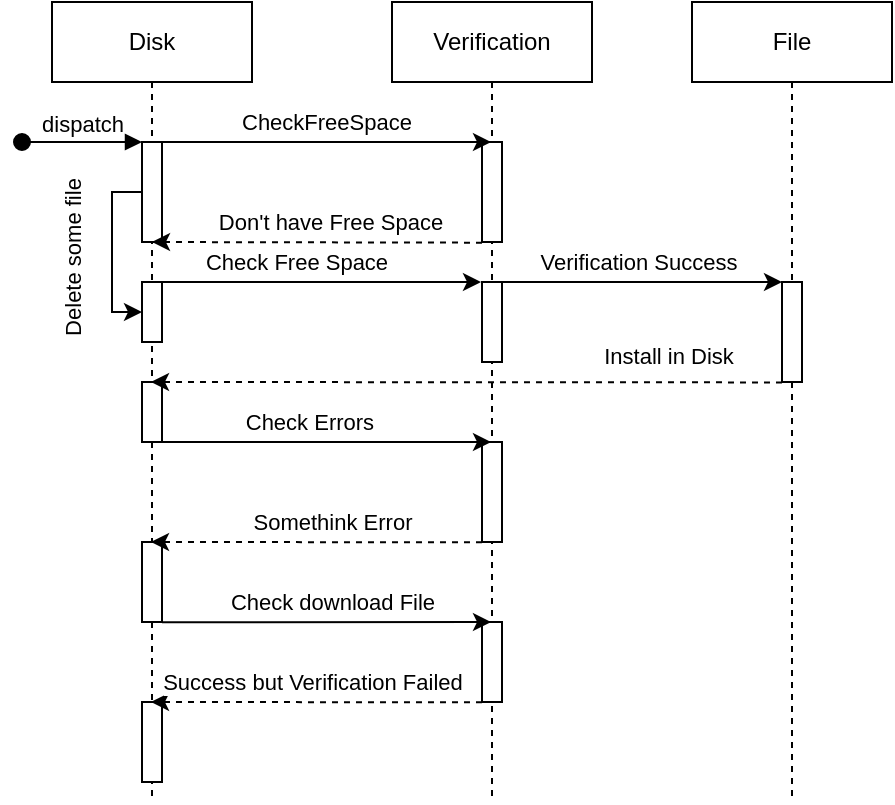 <mxfile version="21.7.4" type="device">
  <diagram name="Page-1" id="2YBvvXClWsGukQMizWep">
    <mxGraphModel dx="807" dy="777" grid="1" gridSize="10" guides="1" tooltips="1" connect="1" arrows="1" fold="1" page="1" pageScale="1" pageWidth="850" pageHeight="1100" math="0" shadow="0">
      <root>
        <mxCell id="0" />
        <mxCell id="1" parent="0" />
        <mxCell id="aM9ryv3xv72pqoxQDRHE-1" value="Disk" style="shape=umlLifeline;perimeter=lifelinePerimeter;whiteSpace=wrap;html=1;container=0;dropTarget=0;collapsible=0;recursiveResize=0;outlineConnect=0;portConstraint=eastwest;newEdgeStyle={&quot;edgeStyle&quot;:&quot;elbowEdgeStyle&quot;,&quot;elbow&quot;:&quot;vertical&quot;,&quot;curved&quot;:0,&quot;rounded&quot;:0};" parent="1" vertex="1">
          <mxGeometry x="40" y="40" width="100" height="400" as="geometry" />
        </mxCell>
        <mxCell id="aM9ryv3xv72pqoxQDRHE-3" value="dispatch" style="html=1;verticalAlign=bottom;startArrow=oval;endArrow=block;startSize=8;edgeStyle=elbowEdgeStyle;elbow=vertical;curved=0;rounded=0;" parent="aM9ryv3xv72pqoxQDRHE-1" edge="1">
          <mxGeometry relative="1" as="geometry">
            <mxPoint x="-15" y="70" as="sourcePoint" />
            <mxPoint x="45" y="70" as="targetPoint" />
          </mxGeometry>
        </mxCell>
        <mxCell id="vBxB2TWm_DLFSt-oETAt-39" style="edgeStyle=elbowEdgeStyle;rounded=0;orthogonalLoop=1;jettySize=auto;html=1;elbow=vertical;curved=0;" parent="aM9ryv3xv72pqoxQDRHE-1" source="vBxB2TWm_DLFSt-oETAt-6" target="vBxB2TWm_DLFSt-oETAt-38" edge="1">
          <mxGeometry relative="1" as="geometry">
            <Array as="points">
              <mxPoint x="30" y="130" />
            </Array>
          </mxGeometry>
        </mxCell>
        <mxCell id="vBxB2TWm_DLFSt-oETAt-40" value="Delete some file" style="edgeLabel;html=1;align=center;verticalAlign=middle;resizable=0;points=[];rotation=-90;" parent="vBxB2TWm_DLFSt-oETAt-39" vertex="1" connectable="0">
          <mxGeometry x="0.07" y="-1" relative="1" as="geometry">
            <mxPoint x="-19" as="offset" />
          </mxGeometry>
        </mxCell>
        <mxCell id="vBxB2TWm_DLFSt-oETAt-6" value="" style="html=1;points=[];perimeter=orthogonalPerimeter;outlineConnect=0;targetShapes=umlLifeline;portConstraint=eastwest;newEdgeStyle={&quot;edgeStyle&quot;:&quot;elbowEdgeStyle&quot;,&quot;elbow&quot;:&quot;vertical&quot;,&quot;curved&quot;:0,&quot;rounded&quot;:0};" parent="aM9ryv3xv72pqoxQDRHE-1" vertex="1">
          <mxGeometry x="45" y="70" width="10" height="50" as="geometry" />
        </mxCell>
        <mxCell id="vBxB2TWm_DLFSt-oETAt-15" value="" style="html=1;points=[];perimeter=orthogonalPerimeter;outlineConnect=0;targetShapes=umlLifeline;portConstraint=eastwest;newEdgeStyle={&quot;edgeStyle&quot;:&quot;elbowEdgeStyle&quot;,&quot;elbow&quot;:&quot;vertical&quot;,&quot;curved&quot;:0,&quot;rounded&quot;:0};" parent="aM9ryv3xv72pqoxQDRHE-1" vertex="1">
          <mxGeometry x="45" y="190" width="10" height="30" as="geometry" />
        </mxCell>
        <mxCell id="vBxB2TWm_DLFSt-oETAt-19" value="" style="html=1;points=[];perimeter=orthogonalPerimeter;outlineConnect=0;targetShapes=umlLifeline;portConstraint=eastwest;newEdgeStyle={&quot;edgeStyle&quot;:&quot;elbowEdgeStyle&quot;,&quot;elbow&quot;:&quot;vertical&quot;,&quot;curved&quot;:0,&quot;rounded&quot;:0};" parent="aM9ryv3xv72pqoxQDRHE-1" vertex="1">
          <mxGeometry x="45" y="270" width="10" height="40" as="geometry" />
        </mxCell>
        <mxCell id="vBxB2TWm_DLFSt-oETAt-28" value="" style="html=1;points=[];perimeter=orthogonalPerimeter;outlineConnect=0;targetShapes=umlLifeline;portConstraint=eastwest;newEdgeStyle={&quot;edgeStyle&quot;:&quot;elbowEdgeStyle&quot;,&quot;elbow&quot;:&quot;vertical&quot;,&quot;curved&quot;:0,&quot;rounded&quot;:0};" parent="aM9ryv3xv72pqoxQDRHE-1" vertex="1">
          <mxGeometry x="45" y="350" width="10" height="40" as="geometry" />
        </mxCell>
        <mxCell id="vBxB2TWm_DLFSt-oETAt-38" value="" style="html=1;points=[];perimeter=orthogonalPerimeter;outlineConnect=0;targetShapes=umlLifeline;portConstraint=eastwest;newEdgeStyle={&quot;edgeStyle&quot;:&quot;elbowEdgeStyle&quot;,&quot;elbow&quot;:&quot;vertical&quot;,&quot;curved&quot;:0,&quot;rounded&quot;:0};" parent="aM9ryv3xv72pqoxQDRHE-1" vertex="1">
          <mxGeometry x="45" y="140" width="10" height="30" as="geometry" />
        </mxCell>
        <mxCell id="aM9ryv3xv72pqoxQDRHE-5" value="File" style="shape=umlLifeline;perimeter=lifelinePerimeter;whiteSpace=wrap;html=1;container=0;dropTarget=0;collapsible=0;recursiveResize=0;outlineConnect=0;portConstraint=eastwest;newEdgeStyle={&quot;edgeStyle&quot;:&quot;elbowEdgeStyle&quot;,&quot;elbow&quot;:&quot;vertical&quot;,&quot;curved&quot;:0,&quot;rounded&quot;:0};" parent="1" vertex="1">
          <mxGeometry x="360" y="40" width="100" height="400" as="geometry" />
        </mxCell>
        <mxCell id="aM9ryv3xv72pqoxQDRHE-6" value="" style="html=1;points=[];perimeter=orthogonalPerimeter;outlineConnect=0;targetShapes=umlLifeline;portConstraint=eastwest;newEdgeStyle={&quot;edgeStyle&quot;:&quot;elbowEdgeStyle&quot;,&quot;elbow&quot;:&quot;vertical&quot;,&quot;curved&quot;:0,&quot;rounded&quot;:0};" parent="aM9ryv3xv72pqoxQDRHE-5" vertex="1">
          <mxGeometry x="45" y="140" width="10" height="50" as="geometry" />
        </mxCell>
        <mxCell id="vBxB2TWm_DLFSt-oETAt-1" value="Verification" style="shape=umlLifeline;perimeter=lifelinePerimeter;whiteSpace=wrap;html=1;container=0;dropTarget=0;collapsible=0;recursiveResize=0;outlineConnect=0;portConstraint=eastwest;newEdgeStyle={&quot;edgeStyle&quot;:&quot;elbowEdgeStyle&quot;,&quot;elbow&quot;:&quot;vertical&quot;,&quot;curved&quot;:0,&quot;rounded&quot;:0};" parent="1" vertex="1">
          <mxGeometry x="210" y="40" width="100" height="400" as="geometry" />
        </mxCell>
        <mxCell id="vBxB2TWm_DLFSt-oETAt-2" value="" style="html=1;points=[];perimeter=orthogonalPerimeter;outlineConnect=0;targetShapes=umlLifeline;portConstraint=eastwest;newEdgeStyle={&quot;edgeStyle&quot;:&quot;elbowEdgeStyle&quot;,&quot;elbow&quot;:&quot;vertical&quot;,&quot;curved&quot;:0,&quot;rounded&quot;:0};" parent="vBxB2TWm_DLFSt-oETAt-1" vertex="1">
          <mxGeometry x="45" y="70" width="10" height="50" as="geometry" />
        </mxCell>
        <mxCell id="vBxB2TWm_DLFSt-oETAt-16" value="" style="html=1;points=[];perimeter=orthogonalPerimeter;outlineConnect=0;targetShapes=umlLifeline;portConstraint=eastwest;newEdgeStyle={&quot;edgeStyle&quot;:&quot;elbowEdgeStyle&quot;,&quot;elbow&quot;:&quot;vertical&quot;,&quot;curved&quot;:0,&quot;rounded&quot;:0};" parent="vBxB2TWm_DLFSt-oETAt-1" vertex="1">
          <mxGeometry x="45" y="220" width="10" height="50" as="geometry" />
        </mxCell>
        <mxCell id="vBxB2TWm_DLFSt-oETAt-22" value="" style="html=1;points=[];perimeter=orthogonalPerimeter;outlineConnect=0;targetShapes=umlLifeline;portConstraint=eastwest;newEdgeStyle={&quot;edgeStyle&quot;:&quot;elbowEdgeStyle&quot;,&quot;elbow&quot;:&quot;vertical&quot;,&quot;curved&quot;:0,&quot;rounded&quot;:0};" parent="vBxB2TWm_DLFSt-oETAt-1" vertex="1">
          <mxGeometry x="45" y="310" width="10" height="40" as="geometry" />
        </mxCell>
        <mxCell id="vBxB2TWm_DLFSt-oETAt-41" value="" style="html=1;points=[];perimeter=orthogonalPerimeter;outlineConnect=0;targetShapes=umlLifeline;portConstraint=eastwest;newEdgeStyle={&quot;edgeStyle&quot;:&quot;elbowEdgeStyle&quot;,&quot;elbow&quot;:&quot;vertical&quot;,&quot;curved&quot;:0,&quot;rounded&quot;:0};" parent="vBxB2TWm_DLFSt-oETAt-1" vertex="1">
          <mxGeometry x="45" y="140" width="10" height="40" as="geometry" />
        </mxCell>
        <mxCell id="vBxB2TWm_DLFSt-oETAt-4" style="edgeStyle=elbowEdgeStyle;rounded=0;orthogonalLoop=1;jettySize=auto;html=1;elbow=vertical;curved=0;" parent="1" target="vBxB2TWm_DLFSt-oETAt-1" edge="1">
          <mxGeometry relative="1" as="geometry">
            <mxPoint x="90.5" y="110" as="sourcePoint" />
            <mxPoint x="250" y="110" as="targetPoint" />
          </mxGeometry>
        </mxCell>
        <mxCell id="vBxB2TWm_DLFSt-oETAt-5" value="CheckFreeSpace" style="edgeLabel;html=1;align=center;verticalAlign=middle;resizable=0;points=[];" parent="vBxB2TWm_DLFSt-oETAt-4" vertex="1" connectable="0">
          <mxGeometry x="0.444" y="2" relative="1" as="geometry">
            <mxPoint x="-36" y="-8" as="offset" />
          </mxGeometry>
        </mxCell>
        <mxCell id="vBxB2TWm_DLFSt-oETAt-10" style="edgeStyle=elbowEdgeStyle;rounded=0;orthogonalLoop=1;jettySize=auto;html=1;elbow=horizontal;curved=0;" parent="1" target="aM9ryv3xv72pqoxQDRHE-6" edge="1">
          <mxGeometry relative="1" as="geometry">
            <mxPoint x="265.0" y="180" as="sourcePoint" />
            <mxPoint x="400" y="180" as="targetPoint" />
            <Array as="points">
              <mxPoint x="340" y="180" />
            </Array>
          </mxGeometry>
        </mxCell>
        <mxCell id="vBxB2TWm_DLFSt-oETAt-11" value="Verification Success" style="edgeLabel;html=1;align=center;verticalAlign=middle;resizable=0;points=[];" parent="vBxB2TWm_DLFSt-oETAt-10" vertex="1" connectable="0">
          <mxGeometry x="0.115" y="1" relative="1" as="geometry">
            <mxPoint x="-10" y="-9" as="offset" />
          </mxGeometry>
        </mxCell>
        <mxCell id="vBxB2TWm_DLFSt-oETAt-13" style="edgeStyle=elbowEdgeStyle;rounded=0;orthogonalLoop=1;jettySize=auto;html=1;elbow=vertical;curved=0;dashed=1;" parent="1" edge="1">
          <mxGeometry relative="1" as="geometry">
            <mxPoint x="405.0" y="230.207" as="sourcePoint" />
            <mxPoint x="89.5" y="230" as="targetPoint" />
          </mxGeometry>
        </mxCell>
        <mxCell id="vBxB2TWm_DLFSt-oETAt-17" style="edgeStyle=elbowEdgeStyle;rounded=0;orthogonalLoop=1;jettySize=auto;html=1;elbow=horizontal;curved=0;" parent="1" edge="1">
          <mxGeometry relative="1" as="geometry">
            <mxPoint x="95" y="260" as="sourcePoint" />
            <mxPoint x="259.5" y="260" as="targetPoint" />
          </mxGeometry>
        </mxCell>
        <mxCell id="vBxB2TWm_DLFSt-oETAt-18" value="Check Errors&amp;nbsp;" style="edgeLabel;html=1;align=center;verticalAlign=middle;resizable=0;points=[];" parent="vBxB2TWm_DLFSt-oETAt-17" vertex="1" connectable="0">
          <mxGeometry x="0.277" relative="1" as="geometry">
            <mxPoint x="-30" y="-10" as="offset" />
          </mxGeometry>
        </mxCell>
        <mxCell id="vBxB2TWm_DLFSt-oETAt-20" style="edgeStyle=elbowEdgeStyle;rounded=0;orthogonalLoop=1;jettySize=auto;html=1;elbow=vertical;curved=0;dashed=1;" parent="1" edge="1">
          <mxGeometry relative="1" as="geometry">
            <mxPoint x="255" y="310.14" as="sourcePoint" />
            <mxPoint x="89.5" y="310.14" as="targetPoint" />
          </mxGeometry>
        </mxCell>
        <mxCell id="vBxB2TWm_DLFSt-oETAt-21" value="Somethink Error" style="edgeLabel;html=1;align=center;verticalAlign=middle;resizable=0;points=[];" parent="vBxB2TWm_DLFSt-oETAt-20" vertex="1" connectable="0">
          <mxGeometry x="-0.178" relative="1" as="geometry">
            <mxPoint x="-7" y="-10" as="offset" />
          </mxGeometry>
        </mxCell>
        <mxCell id="vBxB2TWm_DLFSt-oETAt-23" style="edgeStyle=elbowEdgeStyle;rounded=0;orthogonalLoop=1;jettySize=auto;html=1;elbow=vertical;curved=0;" parent="1" edge="1">
          <mxGeometry relative="1" as="geometry">
            <mxPoint x="95" y="350.14" as="sourcePoint" />
            <mxPoint x="259.5" y="350.14" as="targetPoint" />
          </mxGeometry>
        </mxCell>
        <mxCell id="vBxB2TWm_DLFSt-oETAt-24" value="Check download File" style="edgeLabel;html=1;align=center;verticalAlign=middle;resizable=0;points=[];" parent="vBxB2TWm_DLFSt-oETAt-23" vertex="1" connectable="0">
          <mxGeometry x="0.41" y="1" relative="1" as="geometry">
            <mxPoint x="-31" y="-9" as="offset" />
          </mxGeometry>
        </mxCell>
        <mxCell id="vBxB2TWm_DLFSt-oETAt-29" style="edgeStyle=elbowEdgeStyle;rounded=0;orthogonalLoop=1;jettySize=auto;html=1;elbow=vertical;curved=0;dashed=1;" parent="1" edge="1">
          <mxGeometry relative="1" as="geometry">
            <mxPoint x="255" y="390.14" as="sourcePoint" />
            <mxPoint x="89.5" y="390.14" as="targetPoint" />
          </mxGeometry>
        </mxCell>
        <mxCell id="vBxB2TWm_DLFSt-oETAt-30" value="Success but Verification Failed" style="edgeLabel;html=1;align=center;verticalAlign=middle;resizable=0;points=[];" parent="vBxB2TWm_DLFSt-oETAt-29" vertex="1" connectable="0">
          <mxGeometry x="0.16" relative="1" as="geometry">
            <mxPoint x="11" y="-10" as="offset" />
          </mxGeometry>
        </mxCell>
        <mxCell id="vBxB2TWm_DLFSt-oETAt-33" style="edgeStyle=elbowEdgeStyle;rounded=0;orthogonalLoop=1;jettySize=auto;html=1;elbow=vertical;curved=0;dashed=1;" parent="1" edge="1">
          <mxGeometry relative="1" as="geometry">
            <mxPoint x="255" y="160.333" as="sourcePoint" />
            <mxPoint x="90" y="160" as="targetPoint" />
          </mxGeometry>
        </mxCell>
        <mxCell id="vBxB2TWm_DLFSt-oETAt-34" value="Don&#39;t have Free Space" style="edgeLabel;html=1;align=center;verticalAlign=middle;resizable=0;points=[];" parent="vBxB2TWm_DLFSt-oETAt-33" vertex="1" connectable="0">
          <mxGeometry x="-0.067" y="-3" relative="1" as="geometry">
            <mxPoint y="-7" as="offset" />
          </mxGeometry>
        </mxCell>
        <mxCell id="vBxB2TWm_DLFSt-oETAt-36" value="" style="edgeStyle=elbowEdgeStyle;rounded=0;orthogonalLoop=1;jettySize=auto;html=1;elbow=vertical;curved=0;dashed=1;" parent="1" edge="1">
          <mxGeometry relative="1" as="geometry">
            <mxPoint x="405" y="230" as="sourcePoint" />
            <mxPoint x="405.0" y="230.207" as="targetPoint" />
          </mxGeometry>
        </mxCell>
        <mxCell id="vBxB2TWm_DLFSt-oETAt-37" value="Install in Disk" style="edgeLabel;html=1;align=center;verticalAlign=middle;resizable=0;points=[];" parent="vBxB2TWm_DLFSt-oETAt-36" vertex="1" connectable="0">
          <mxGeometry x="-0.366" y="-2" relative="1" as="geometry">
            <mxPoint x="-55" y="-13" as="offset" />
          </mxGeometry>
        </mxCell>
        <mxCell id="vBxB2TWm_DLFSt-oETAt-43" style="edgeStyle=elbowEdgeStyle;rounded=0;orthogonalLoop=1;jettySize=auto;html=1;elbow=vertical;curved=0;" parent="1" edge="1">
          <mxGeometry relative="1" as="geometry">
            <mxPoint x="90" y="180.004" as="sourcePoint" />
            <mxPoint x="254.5" y="180.004" as="targetPoint" />
          </mxGeometry>
        </mxCell>
        <mxCell id="vBxB2TWm_DLFSt-oETAt-44" value="Check Free Space" style="edgeLabel;html=1;align=center;verticalAlign=middle;resizable=0;points=[];" parent="vBxB2TWm_DLFSt-oETAt-43" vertex="1" connectable="0">
          <mxGeometry x="-0.129" y="1" relative="1" as="geometry">
            <mxPoint y="-9" as="offset" />
          </mxGeometry>
        </mxCell>
      </root>
    </mxGraphModel>
  </diagram>
</mxfile>
